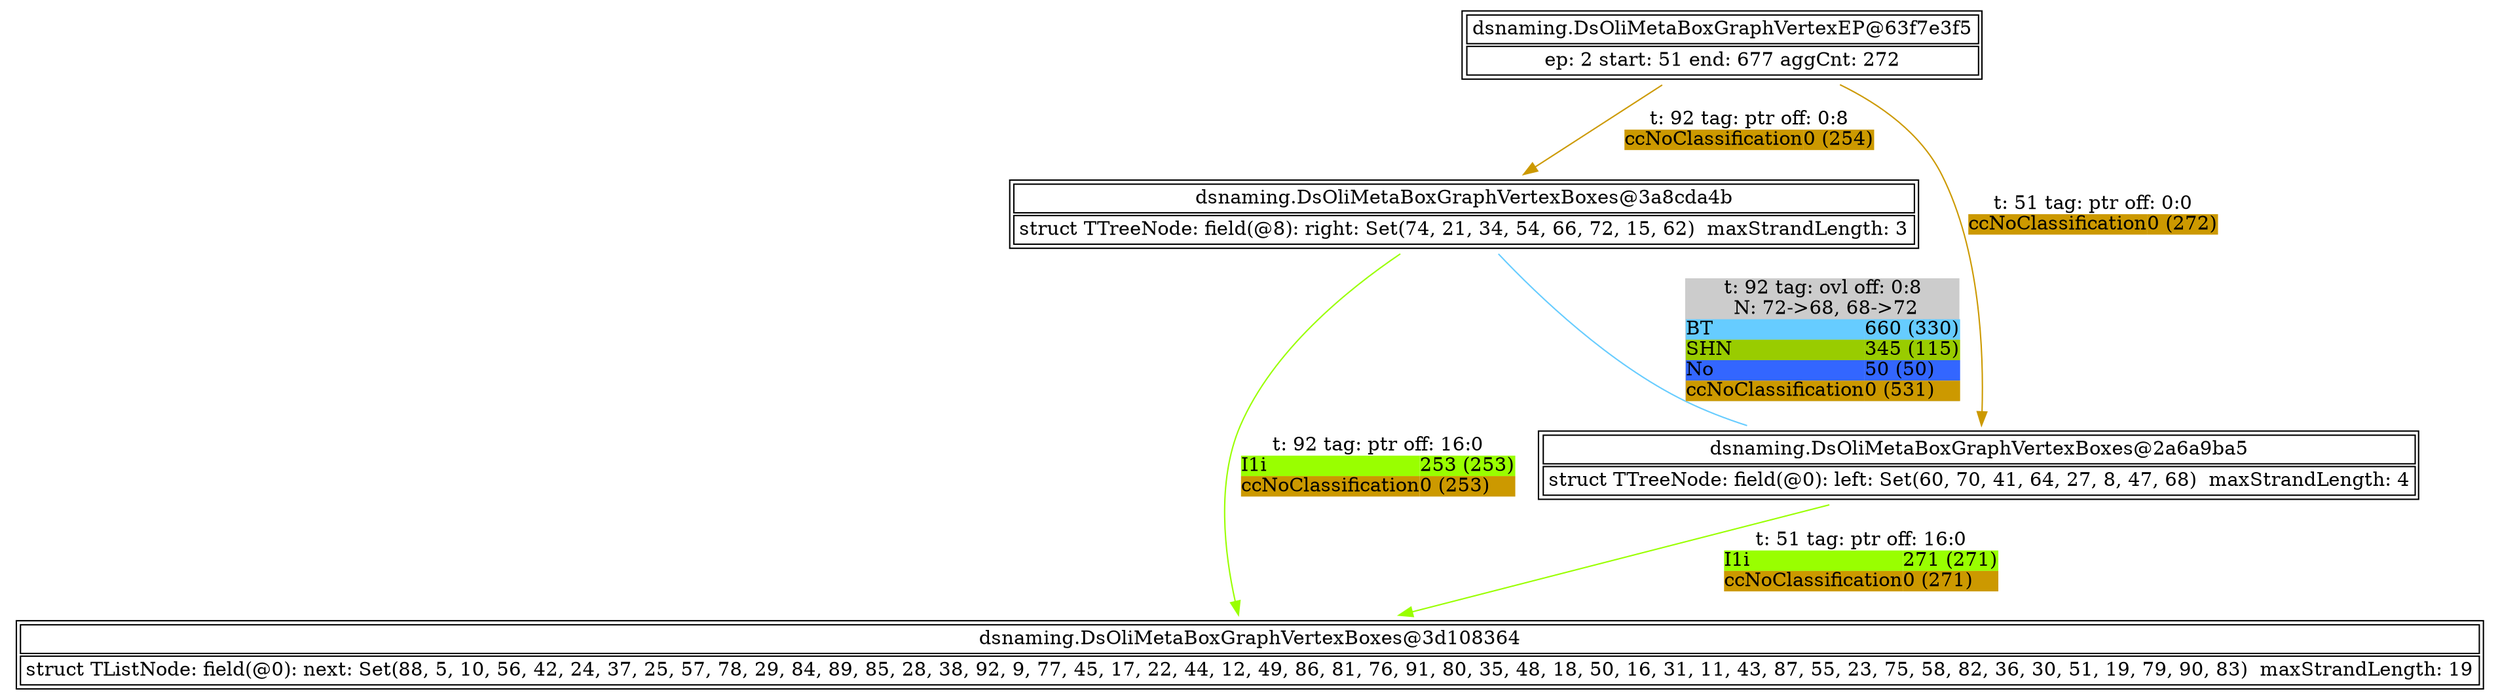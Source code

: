 digraph G {
	"dsnaming.DsOliMetaBoxGraphVertexBoxes@3a8cda4b" -> "dsnaming.DsOliMetaBoxGraphVertexBoxes@2a6a9ba5" [dir = none, label = <<TABLE BORDER="0" ALIGN="left" BGCOLOR="#CCCCCC" COLOR="black" CELLBORDER="0" CELLPADDING="0" CELLSPACING="0"><TR><TD COLSPAN="2">t: 92 tag: ovl off: 0:8</TD></TR><TR><TD COLSPAN="2"> N: 72-&gt;68, 68-&gt;72</TD></TR><TR><TD ALIGN="left" BGCOLOR="#66CCFF">BT</TD><TD ALIGN="left" BGCOLOR="#66CCFF">660 (330)</TD></TR><TR><TD ALIGN="left" BGCOLOR="#99CC00">SHN</TD><TD ALIGN="left" BGCOLOR="#99CC00">345 (115)</TD></TR><TR><TD ALIGN="left" BGCOLOR="#3366FF">No</TD><TD ALIGN="left" BGCOLOR="#3366FF">50 (50)</TD></TR><TR><TD ALIGN="left" BGCOLOR="#CC9900">ccNoClassification</TD><TD ALIGN="left" BGCOLOR="#CC9900">0 (531)</TD></TR></TABLE>>, color = "#66CCFF"]
	"dsnaming.DsOliMetaBoxGraphVertexEP@63f7e3f5" -> "dsnaming.DsOliMetaBoxGraphVertexBoxes@2a6a9ba5" [color = "#CC9900", label = <<TABLE BORDER="0" ALIGN="left" COLOR="black" CELLBORDER="0"  CELLPADDING="0" CELLSPACING="0"><TR><TD COLSPAN="2">t: 51 tag: ptr off: 0:0</TD></TR><TR><TD ALIGN="left" BGCOLOR="#CC9900">ccNoClassification</TD><TD ALIGN="left" BGCOLOR="#CC9900">0 (272)</TD></TR></TABLE>>]
	"dsnaming.DsOliMetaBoxGraphVertexEP@63f7e3f5" -> "dsnaming.DsOliMetaBoxGraphVertexBoxes@3a8cda4b" [color = "#CC9900", label = <<TABLE BORDER="0" ALIGN="left" COLOR="black" CELLBORDER="0"  CELLPADDING="0" CELLSPACING="0"><TR><TD COLSPAN="2">t: 92 tag: ptr off: 0:8</TD></TR><TR><TD ALIGN="left" BGCOLOR="#CC9900">ccNoClassification</TD><TD ALIGN="left" BGCOLOR="#CC9900">0 (254)</TD></TR></TABLE>>]
	"dsnaming.DsOliMetaBoxGraphVertexBoxes@3a8cda4b" -> "dsnaming.DsOliMetaBoxGraphVertexBoxes@3d108364" [color = "#99FF00", label = <<TABLE BORDER="0" ALIGN="left" COLOR="black" CELLBORDER="0"  CELLPADDING="0" CELLSPACING="0"><TR><TD COLSPAN="2">t: 92 tag: ptr off: 16:0</TD></TR><TR><TD ALIGN="left" BGCOLOR="#99FF00">I1i</TD><TD ALIGN="left" BGCOLOR="#99FF00">253 (253)</TD></TR><TR><TD ALIGN="left" BGCOLOR="#CC9900">ccNoClassification</TD><TD ALIGN="left" BGCOLOR="#CC9900">0 (253)</TD></TR></TABLE>>]
	"dsnaming.DsOliMetaBoxGraphVertexBoxes@2a6a9ba5" -> "dsnaming.DsOliMetaBoxGraphVertexBoxes@3d108364" [color = "#99FF00", label = <<TABLE BORDER="0" ALIGN="left" COLOR="black" CELLBORDER="0"  CELLPADDING="0" CELLSPACING="0"><TR><TD COLSPAN="2">t: 51 tag: ptr off: 16:0</TD></TR><TR><TD ALIGN="left" BGCOLOR="#99FF00">I1i</TD><TD ALIGN="left" BGCOLOR="#99FF00">271 (271)</TD></TR><TR><TD ALIGN="left" BGCOLOR="#CC9900">ccNoClassification</TD><TD ALIGN="left" BGCOLOR="#CC9900">0 (271)</TD></TR></TABLE>>]
	subgraph connected_vertices {
		rankdir = LR
		"dsnaming.DsOliMetaBoxGraphVertexEP@63f7e3f5"  [label = <<TABLE><TR><TD COLSPAN="2">dsnaming.DsOliMetaBoxGraphVertexEP@63f7e3f5</TD></TR><TR><TD COLSPAN="2">ep: 2 start: 51 end: 677 aggCnt: 272</TD></TR></TABLE>>, shape = none]
		"dsnaming.DsOliMetaBoxGraphVertexBoxes@2a6a9ba5"  [label = <<TABLE><TR><TD COLSPAN="2">dsnaming.DsOliMetaBoxGraphVertexBoxes@2a6a9ba5</TD></TR><TR><TD COLSPAN="2">struct TTreeNode: field(@0): left: Set(60, 70, 41, 64, 27, 8, 47, 68)  maxStrandLength: 4</TD></TR></TABLE>>, shape = none]
		"dsnaming.DsOliMetaBoxGraphVertexBoxes@3a8cda4b"  [label = <<TABLE><TR><TD COLSPAN="2">dsnaming.DsOliMetaBoxGraphVertexBoxes@3a8cda4b</TD></TR><TR><TD COLSPAN="2">struct TTreeNode: field(@8): right: Set(74, 21, 34, 54, 66, 72, 15, 62)  maxStrandLength: 3</TD></TR></TABLE>>, shape = none]
		"dsnaming.DsOliMetaBoxGraphVertexBoxes@3d108364"  [label = <<TABLE><TR><TD COLSPAN="2">dsnaming.DsOliMetaBoxGraphVertexBoxes@3d108364</TD></TR><TR><TD COLSPAN="2">struct TListNode: field(@0): next: Set(88, 5, 10, 56, 42, 24, 37, 25, 57, 78, 29, 84, 89, 85, 28, 38, 92, 9, 77, 45, 17, 22, 44, 12, 49, 86, 81, 76, 91, 80, 35, 48, 18, 50, 16, 31, 11, 43, 87, 55, 23, 75, 58, 82, 36, 30, 51, 19, 79, 90, 83)  maxStrandLength: 19</TD></TR></TABLE>>, shape = none]
	}
}